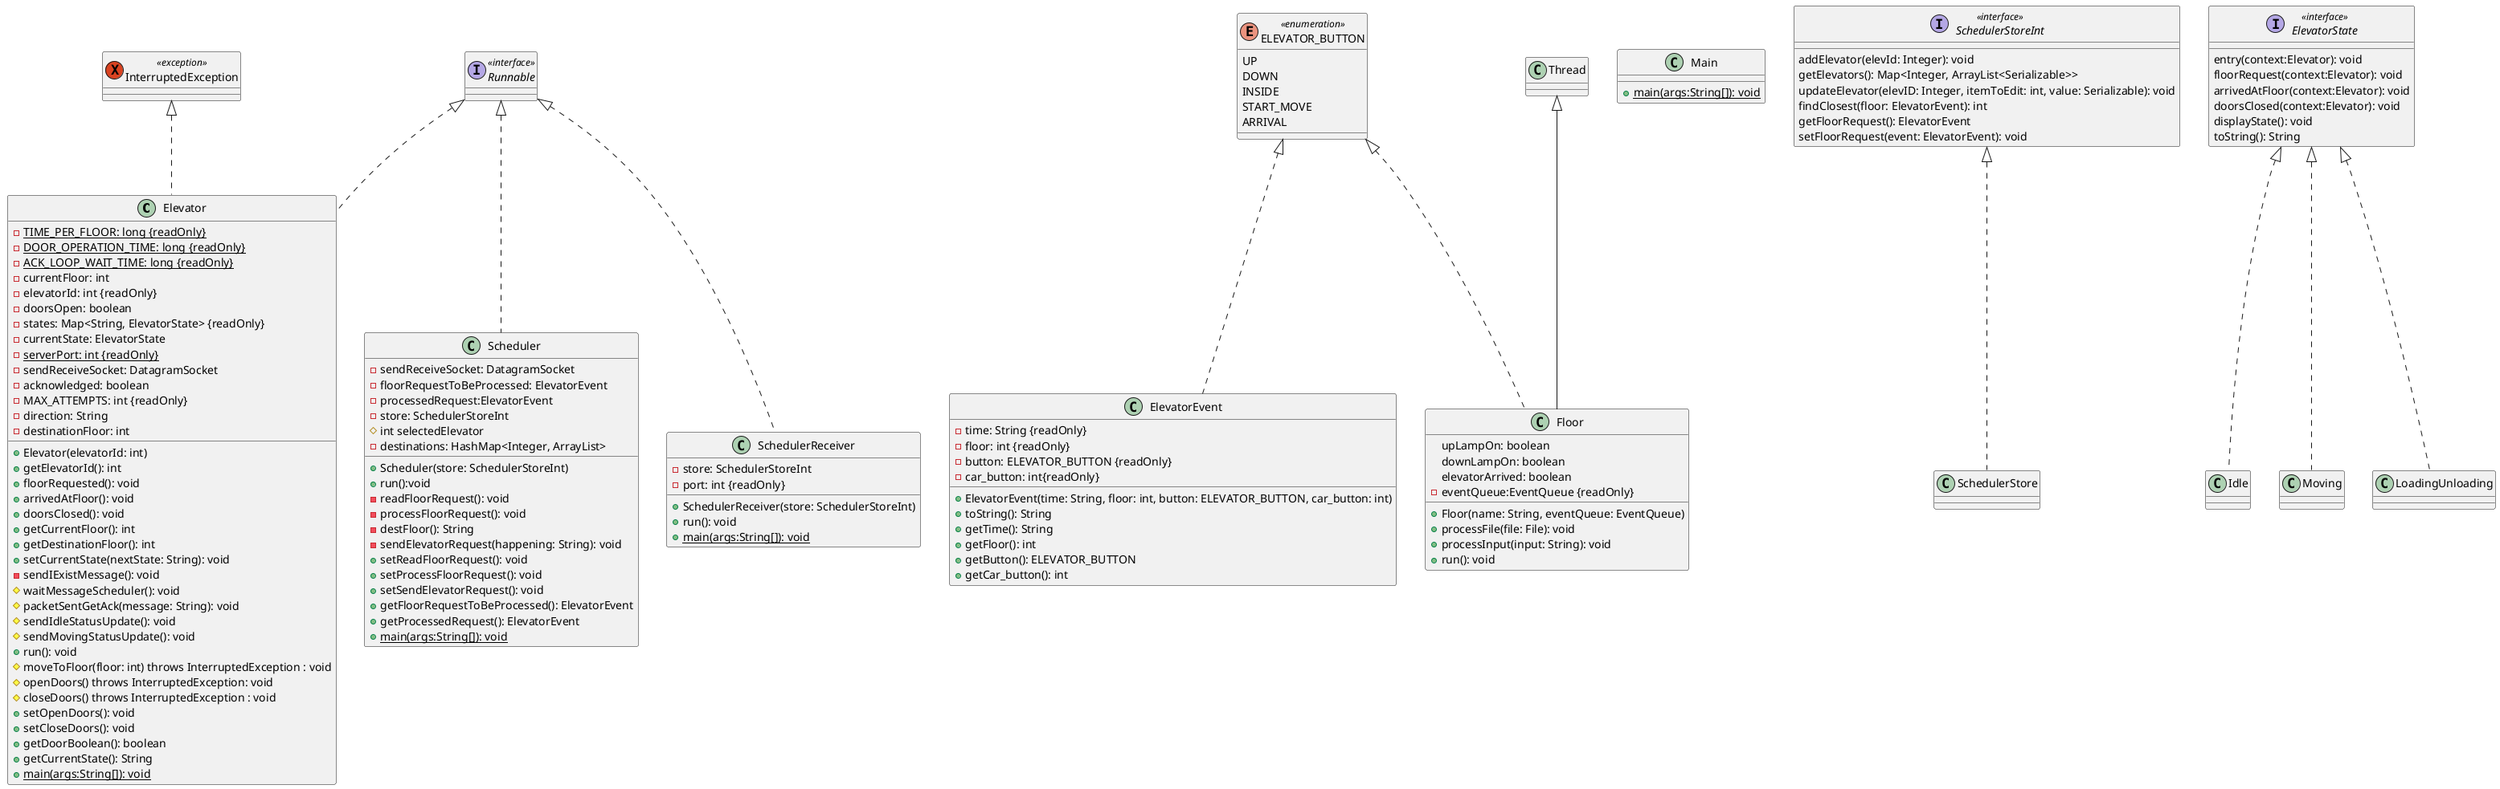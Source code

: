@startuml
'https://plantuml.com/class-diagram

class Elevator
class ElevatorEvent
class Floor
class Main
class Scheduler
class SchedulerReceiver
class SchedulerStore
class Idle
class Moving
class LoadingUnloading
enum ELEVATOR_BUTTON <<enumeration>>
exception InterruptedException <<exception>>
interface Runnable <<interface>>
interface ElevatorState <<interface>>
interface SchedulerStoreInt <<interface>>

InterruptedException <|.. Elevator

ELEVATOR_BUTTON <|.. ElevatorEvent
ELEVATOR_BUTTON <|.. Floor

interface ElevatorState {
entry(context:Elevator): void
floorRequest(context:Elevator): void
arrivedAtFloor(context:Elevator): void
doorsClosed(context:Elevator): void
displayState(): void
toString(): String
}

interface SchedulerStoreInt{
addElevator(elevId: Integer): void
getElevators(): Map<Integer, ArrayList<Serializable>>
updateElevator(elevID: Integer, itemToEdit: int, value: Serializable): void
findClosest(floor: ElevatorEvent): int
getFloorRequest(): ElevatorEvent
setFloorRequest(event: ElevatorEvent): void
}

class SchedulerStore implements SchedulerStoreInt {

}

class Idle implements ElevatorState {
}

class Moving implements ElevatorState {
}

class LoadingUnloading implements ElevatorState {
}

class Elevator implements Runnable {
-{static} TIME_PER_FLOOR: long {readOnly}
-{static} DOOR_OPERATION_TIME: long {readOnly}
-{static} ACK_LOOP_WAIT_TIME: long {readOnly}
-currentFloor: int
-elevatorId: int {readOnly}
-doorsOpen: boolean
-states: Map<String, ElevatorState> {readOnly}
-currentState: ElevatorState
-{static} serverPort: int {readOnly}
-sendReceiveSocket: DatagramSocket
-acknowledged: boolean
-MAX_ATTEMPTS: int {readOnly}
-direction: String
-destinationFloor: int

+Elevator(elevatorId: int)
+getElevatorId(): int
+floorRequested(): void
+arrivedAtFloor(): void
+doorsClosed(): void
+getCurrentFloor(): int
+getDestinationFloor(): int
+setCurrentState(nextState: String): void
-sendIExistMessage(): void
#waitMessageScheduler(): void
#packetSentGetAck(message: String): void
#sendIdleStatusUpdate(): void
#sendMovingStatusUpdate(): void
+run(): void
#moveToFloor(floor: int) throws InterruptedException : void
#openDoors() throws InterruptedException: void
#closeDoors() throws InterruptedException : void
+setOpenDoors(): void
+setCloseDoors(): void
+getDoorBoolean(): boolean
+getCurrentState(): String
+{Static} main(args:String[]): void
}

enum ELEVATOR_BUTTON {
UP
DOWN
INSIDE
START_MOVE
ARRIVAL
}

class ElevatorEvent{
-time: String {readOnly}
-floor: int {readOnly}
-button: ELEVATOR_BUTTON {readOnly}
-car_button: int{readOnly}

+ElevatorEvent(time: String, floor: int, button: ELEVATOR_BUTTON, car_button: int)
+toString(): String
+getTime(): String
+getFloor(): int
+getButton(): ELEVATOR_BUTTON
+getCar_button(): int
}

class Floor extends Thread{
upLampOn: boolean
downLampOn: boolean
elevatorArrived: boolean
-eventQueue:EventQueue {readOnly}

+Floor(name: String, eventQueue: EventQueue)
+processFile(file: File): void
+processInput(input: String): void
+run(): void
}

class Main{
+{Static} main(args:String[]): void
}

class Scheduler implements Runnable{

-sendReceiveSocket: DatagramSocket
-floorRequestToBeProcessed: ElevatorEvent
-processedRequest:ElevatorEvent
-store: SchedulerStoreInt
#int selectedElevator
-destinations: HashMap<Integer, ArrayList>

+Scheduler(store: SchedulerStoreInt)
+run():void
-readFloorRequest(): void
-processFloorRequest(): void
-destFloor(): String
-sendElevatorRequest(happening: String): void
+setReadFloorRequest(): void
+setProcessFloorRequest(): void
+setSendElevatorRequest(): void
+getFloorRequestToBeProcessed(): ElevatorEvent
+getProcessedRequest(): ElevatorEvent
+{Static} main(args:String[]): void
}

class SchedulerReceiver implements Runnable{

-store: SchedulerStoreInt
-port: int {readOnly}

+SchedulerReceiver(store: SchedulerStoreInt)
+run(): void
+{Static} main(args:String[]): void
}

@enduml